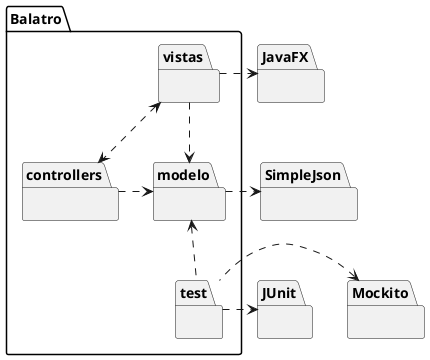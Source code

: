 @startuml

package Balatro.controllers {
}

package Balatro.modelo {
}

package Balatro.vistas {
}

package JavaFX {
}

package Balatro.test {
}

package JUnit {
}

package Mockito {
}

package SimpleJson {
}

Balatro.vistas .> JavaFX
Balatro.vistas <..> Balatro.controllers
Balatro.vistas ..> Balatro.modelo
Balatro.controllers .> Balatro.modelo

Balatro.modelo .> SimpleJson
Balatro.modelo <.. Balatro.test
Balatro.test .> JUnit
Mockito <. Balatro.test

@enduml
